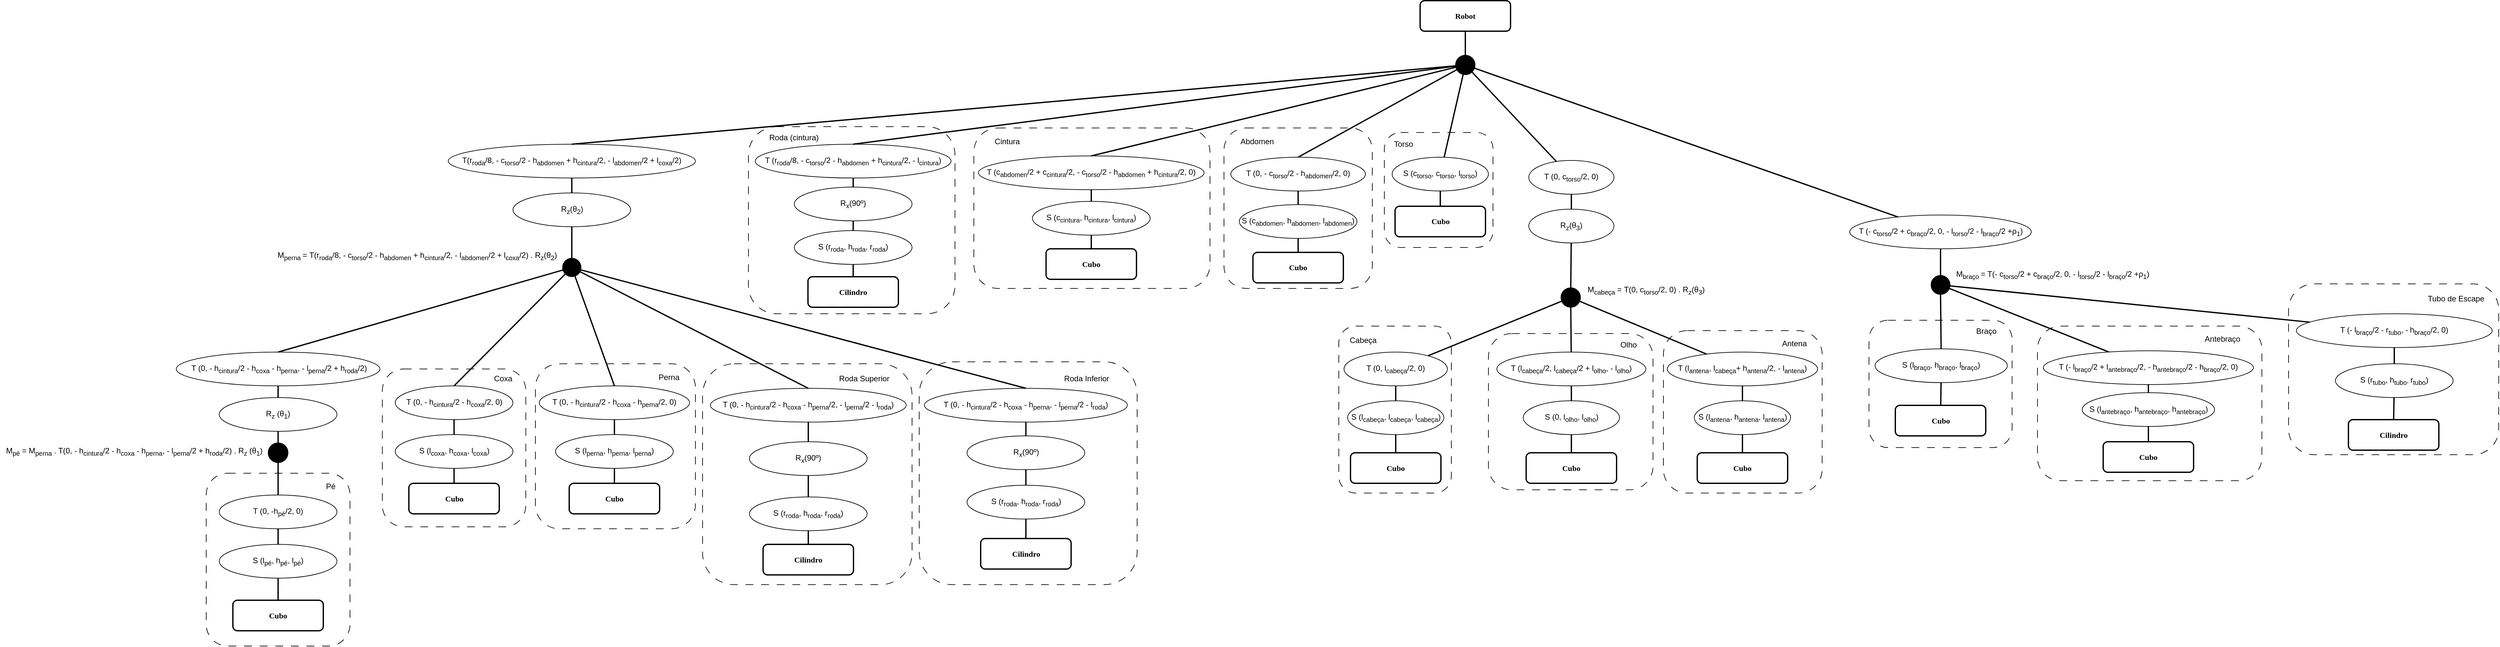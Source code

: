 <mxfile version="21.2.9" type="device">
  <diagram name="Page-1" id="19d8dcba-68ad-dc05-1034-9cf7b2a963f6">
    <mxGraphModel dx="3371" dy="1380" grid="1" gridSize="10" guides="1" tooltips="1" connect="1" arrows="1" fold="1" page="1" pageScale="1" pageWidth="1100" pageHeight="850" background="none" math="0" shadow="0">
      <root>
        <mxCell id="0" />
        <mxCell id="1" parent="0" />
        <mxCell id="Gb6LevgNshtwQaWvTbLj-17" value="" style="rounded=1;whiteSpace=wrap;html=1;dashed=1;dashPattern=12 12;fillColor=none;" parent="1" vertex="1">
          <mxGeometry x="430" y="642" width="335" height="343" as="geometry" />
        </mxCell>
        <mxCell id="Gb6LevgNshtwQaWvTbLj-15" value="" style="rounded=1;whiteSpace=wrap;html=1;dashed=1;dashPattern=12 12;fillColor=none;" parent="1" vertex="1">
          <mxGeometry x="97" y="645" width="322" height="340" as="geometry" />
        </mxCell>
        <mxCell id="Gb6LevgNshtwQaWvTbLj-19" value="" style="rounded=1;whiteSpace=wrap;html=1;dashed=1;dashPattern=12 12;fillColor=none;" parent="1" vertex="1">
          <mxGeometry x="167.5" y="280" width="317.5" height="288" as="geometry" />
        </mxCell>
        <mxCell id="Gb6LevgNshtwQaWvTbLj-21" value="" style="rounded=1;whiteSpace=wrap;html=1;dashed=1;dashPattern=12 12;fillColor=none;" parent="1" vertex="1">
          <mxGeometry x="514" y="282" width="363" height="247" as="geometry" />
        </mxCell>
        <mxCell id="Gb6LevgNshtwQaWvTbLj-23" value="" style="rounded=1;whiteSpace=wrap;html=1;dashed=1;dashPattern=12 12;fillColor=none;" parent="1" vertex="1">
          <mxGeometry x="898.5" y="282" width="228" height="247" as="geometry" />
        </mxCell>
        <mxCell id="Gb6LevgNshtwQaWvTbLj-24" value="Abdomen" style="text;html=1;align=center;verticalAlign=middle;resizable=0;points=[];autosize=1;strokeColor=none;fillColor=none;" parent="1" vertex="1">
          <mxGeometry x="914" y="290" width="69" height="26" as="geometry" />
        </mxCell>
        <mxCell id="Gb6LevgNshtwQaWvTbLj-25" value="" style="rounded=1;whiteSpace=wrap;html=1;dashed=1;dashPattern=12 12;fillColor=none;" parent="1" vertex="1">
          <mxGeometry x="1145" y="289" width="167" height="177" as="geometry" />
        </mxCell>
        <mxCell id="Gb6LevgNshtwQaWvTbLj-27" value="" style="rounded=1;whiteSpace=wrap;html=1;dashed=1;dashPattern=12 12;fillColor=none;" parent="1" vertex="1">
          <mxGeometry x="1075" y="587" width="173" height="257" as="geometry" />
        </mxCell>
        <mxCell id="Gb6LevgNshtwQaWvTbLj-29" value="" style="rounded=1;whiteSpace=wrap;html=1;dashed=1;dashPattern=12 12;fillColor=none;" parent="1" vertex="1">
          <mxGeometry x="1305" y="598.5" width="253" height="240.5" as="geometry" />
        </mxCell>
        <mxCell id="Gb6LevgNshtwQaWvTbLj-31" value="" style="rounded=1;whiteSpace=wrap;html=1;dashed=1;dashPattern=12 12;fillColor=none;" parent="1" vertex="1">
          <mxGeometry x="1574" y="594" width="244" height="250" as="geometry" />
        </mxCell>
        <mxCell id="Gb6LevgNshtwQaWvTbLj-34" value="" style="rounded=1;whiteSpace=wrap;html=1;dashed=1;dashPattern=12 12;fillColor=none;" parent="1" vertex="1">
          <mxGeometry x="1890" y="578" width="220" height="196" as="geometry" />
        </mxCell>
        <mxCell id="Gb6LevgNshtwQaWvTbLj-38" value="" style="rounded=1;whiteSpace=wrap;html=1;dashed=1;dashPattern=12 12;fillColor=none;" parent="1" vertex="1">
          <mxGeometry x="2535" y="522" width="323" height="263" as="geometry" />
        </mxCell>
        <mxCell id="Gb6LevgNshtwQaWvTbLj-36" value="" style="rounded=1;whiteSpace=wrap;html=1;dashed=1;dashPattern=12 12;fillColor=none;" parent="1" vertex="1">
          <mxGeometry x="2149" y="587" width="345" height="238" as="geometry" />
        </mxCell>
        <mxCell id="Gb6LevgNshtwQaWvTbLj-9" value="" style="rounded=1;whiteSpace=wrap;html=1;dashed=1;dashPattern=12 12;fillColor=none;" parent="1" vertex="1">
          <mxGeometry x="-666" y="813.5" width="221" height="266" as="geometry" />
        </mxCell>
        <mxCell id="Gb6LevgNshtwQaWvTbLj-13" value="" style="rounded=1;whiteSpace=wrap;html=1;dashed=1;dashPattern=12 12;fillColor=none;" parent="1" vertex="1">
          <mxGeometry x="-160" y="645" width="246" height="254" as="geometry" />
        </mxCell>
        <mxCell id="Gb6LevgNshtwQaWvTbLj-11" value="" style="rounded=1;whiteSpace=wrap;html=1;dashed=1;dashPattern=12 12;fillColor=none;" parent="1" vertex="1">
          <mxGeometry x="-395.25" y="653" width="220.5" height="243" as="geometry" />
        </mxCell>
        <mxCell id="6257edae8c83ed4a-1" value="Robot" style="whiteSpace=wrap;html=1;rounded=1;shadow=0;comic=0;strokeWidth=2;fontFamily=Verdana;align=center;fontSize=12;fontStyle=1;fillColor=none;" parent="1" vertex="1">
          <mxGeometry x="1200" y="86" width="139" height="47" as="geometry" />
        </mxCell>
        <mxCell id="RN-i4offdI5VvVCZViMp-4" value="" style="ellipse;whiteSpace=wrap;html=1;aspect=fixed;fillColor=#000000;" parent="1" vertex="1">
          <mxGeometry x="1254.5" y="170" width="30" height="30" as="geometry" />
        </mxCell>
        <mxCell id="RN-i4offdI5VvVCZViMp-5" value="" style="endArrow=none;html=1;rounded=0;strokeWidth=2;" parent="1" source="RN-i4offdI5VvVCZViMp-4" target="6257edae8c83ed4a-1" edge="1">
          <mxGeometry width="50" height="50" relative="1" as="geometry">
            <mxPoint x="1148" y="434" as="sourcePoint" />
            <mxPoint x="1269.5" y="223.0" as="targetPoint" />
          </mxGeometry>
        </mxCell>
        <mxCell id="RN-i4offdI5VvVCZViMp-8" value="S (c&lt;sub&gt;torso&lt;/sub&gt;, c&lt;sub&gt;torso&lt;/sub&gt;, l&lt;sub&gt;torso&lt;/sub&gt;)" style="ellipse;whiteSpace=wrap;html=1;fillColor=none;align=center;" parent="1" vertex="1">
          <mxGeometry x="1157" y="327" width="148" height="52" as="geometry" />
        </mxCell>
        <mxCell id="RN-i4offdI5VvVCZViMp-10" value="Cubo" style="whiteSpace=wrap;html=1;rounded=1;shadow=0;comic=0;strokeWidth=2;fontFamily=Verdana;align=center;fontSize=12;fontStyle=1;fillColor=none;" parent="1" vertex="1">
          <mxGeometry x="1161.5" y="402.5" width="139" height="47" as="geometry" />
        </mxCell>
        <mxCell id="RN-i4offdI5VvVCZViMp-11" value="" style="endArrow=none;html=1;rounded=0;strokeWidth=2;" parent="1" source="RN-i4offdI5VvVCZViMp-8" target="RN-i4offdI5VvVCZViMp-4" edge="1">
          <mxGeometry width="50" height="50" relative="1" as="geometry">
            <mxPoint x="1188" y="426" as="sourcePoint" />
            <mxPoint x="1238" y="376" as="targetPoint" />
          </mxGeometry>
        </mxCell>
        <mxCell id="RN-i4offdI5VvVCZViMp-13" value="" style="endArrow=none;html=1;rounded=0;strokeWidth=2;" parent="1" source="RN-i4offdI5VvVCZViMp-10" target="RN-i4offdI5VvVCZViMp-8" edge="1">
          <mxGeometry width="50" height="50" relative="1" as="geometry">
            <mxPoint x="1265.5" y="439" as="sourcePoint" />
            <mxPoint x="1315.5" y="389" as="targetPoint" />
          </mxGeometry>
        </mxCell>
        <mxCell id="RN-i4offdI5VvVCZViMp-14" value="&lt;font style=&quot;&quot;&gt;T (0, l&lt;sub style=&quot;&quot;&gt;&lt;font style=&quot;font-size: 10px;&quot;&gt;cabeça&lt;/font&gt;&lt;/sub&gt;/2, 0)&lt;/font&gt;" style="ellipse;whiteSpace=wrap;html=1;fillColor=none;align=center;" parent="1" vertex="1">
          <mxGeometry x="1083" y="627" width="159" height="52" as="geometry" />
        </mxCell>
        <mxCell id="RN-i4offdI5VvVCZViMp-15" value="Cubo" style="whiteSpace=wrap;html=1;rounded=1;shadow=0;comic=0;strokeWidth=2;fontFamily=Verdana;align=center;fontSize=12;fontStyle=1;fillColor=none;" parent="1" vertex="1">
          <mxGeometry x="1093" y="782" width="139" height="47" as="geometry" />
        </mxCell>
        <mxCell id="RN-i4offdI5VvVCZViMp-16" value="S (l&lt;sub style=&quot;&quot;&gt;&lt;font style=&quot;font-size: 10px;&quot;&gt;cabeça&lt;/font&gt;&lt;/sub&gt;, l&lt;sub&gt;cabeça&lt;/sub&gt;, l&lt;sub&gt;cabeça&lt;/sub&gt;)" style="ellipse;whiteSpace=wrap;html=1;fillColor=none;align=center;" parent="1" vertex="1">
          <mxGeometry x="1088.5" y="702" width="148" height="52" as="geometry" />
        </mxCell>
        <mxCell id="RN-i4offdI5VvVCZViMp-17" value="" style="endArrow=none;html=1;rounded=0;strokeWidth=2;" parent="1" source="RN-i4offdI5VvVCZViMp-15" target="RN-i4offdI5VvVCZViMp-16" edge="1">
          <mxGeometry width="50" height="50" relative="1" as="geometry">
            <mxPoint x="996" y="695.75" as="sourcePoint" />
            <mxPoint x="1046" y="645.75" as="targetPoint" />
          </mxGeometry>
        </mxCell>
        <mxCell id="RN-i4offdI5VvVCZViMp-18" value="" style="endArrow=none;html=1;rounded=0;strokeWidth=2;" parent="1" source="RN-i4offdI5VvVCZViMp-16" target="RN-i4offdI5VvVCZViMp-14" edge="1">
          <mxGeometry width="50" height="50" relative="1" as="geometry">
            <mxPoint x="946.5" y="744.75" as="sourcePoint" />
            <mxPoint x="996.5" y="694.75" as="targetPoint" />
          </mxGeometry>
        </mxCell>
        <mxCell id="qlOuwwVBCWCUI03agFLa-2" value="S (0, l&lt;sub style=&quot;border-color: var(--border-color);&quot;&gt;olho&lt;/sub&gt;, l&lt;sub&gt;olho&lt;/sub&gt;)" style="ellipse;whiteSpace=wrap;html=1;fillColor=none;align=center;" parent="1" vertex="1">
          <mxGeometry x="1358.5" y="702" width="148" height="52" as="geometry" />
        </mxCell>
        <mxCell id="qlOuwwVBCWCUI03agFLa-3" value="&lt;font style=&quot;font-size: 12px;&quot;&gt;S (l&lt;sub&gt;antena&lt;/sub&gt;, h&lt;sub&gt;antena&lt;/sub&gt;, l&lt;sub&gt;antena&lt;/sub&gt;)&lt;/font&gt;" style="ellipse;whiteSpace=wrap;html=1;fillColor=none;align=center;" parent="1" vertex="1">
          <mxGeometry x="1621.5" y="702" width="148" height="52" as="geometry" />
        </mxCell>
        <mxCell id="qlOuwwVBCWCUI03agFLa-4" value="&lt;font style=&quot;&quot;&gt;T (l&lt;sub style=&quot;border-color: var(--border-color);&quot;&gt;&lt;font style=&quot;font-size: 10px;&quot;&gt;cabeça&lt;/font&gt;&lt;/sub&gt;&lt;span style=&quot;font-size: 12px; border-color: var(--border-color);&quot;&gt;/2&lt;/span&gt;, l&lt;sub style=&quot;&quot;&gt;&lt;font style=&quot;font-size: 10px;&quot;&gt;cabeça&lt;/font&gt;&lt;/sub&gt;/2 + l&lt;sub style=&quot;border-color: var(--border-color);&quot;&gt;&lt;font style=&quot;font-size: 10px;&quot;&gt;olho&lt;/font&gt;&lt;/sub&gt;, - l&lt;font style=&quot;font-size: 12px;&quot;&gt;&lt;sub style=&quot;&quot;&gt;olho&lt;/sub&gt;&lt;/font&gt;&lt;/font&gt;)" style="ellipse;whiteSpace=wrap;html=1;fillColor=none;align=center;" parent="1" vertex="1">
          <mxGeometry x="1318" y="627" width="229" height="52" as="geometry" />
        </mxCell>
        <mxCell id="qlOuwwVBCWCUI03agFLa-5" value="&lt;font style=&quot;&quot;&gt;T (l&lt;sub style=&quot;&quot;&gt;&lt;font style=&quot;font-size: 10px;&quot;&gt;antena&lt;/font&gt;&lt;/sub&gt;, l&lt;sub style=&quot;&quot;&gt;&lt;font style=&quot;font-size: 10px;&quot;&gt;cabeça&lt;/font&gt;&lt;/sub&gt;+ h&lt;sub style=&quot;&quot;&gt;&lt;font style=&quot;font-size: 10px;&quot;&gt;antena&lt;/font&gt;&lt;/sub&gt;/2, - l&lt;font style=&quot;font-size: 12px;&quot;&gt;&lt;sub style=&quot;&quot;&gt;antena&lt;/sub&gt;&lt;/font&gt;&lt;/font&gt;)" style="ellipse;whiteSpace=wrap;html=1;fillColor=none;align=center;" parent="1" vertex="1">
          <mxGeometry x="1580" y="627" width="231" height="52" as="geometry" />
        </mxCell>
        <mxCell id="qlOuwwVBCWCUI03agFLa-7" value="Cubo" style="whiteSpace=wrap;html=1;rounded=1;shadow=0;comic=0;strokeWidth=2;fontFamily=Verdana;align=center;fontSize=12;fontStyle=1;fillColor=none;" parent="1" vertex="1">
          <mxGeometry x="1626" y="782" width="139" height="47" as="geometry" />
        </mxCell>
        <mxCell id="qlOuwwVBCWCUI03agFLa-8" value="Cubo" style="whiteSpace=wrap;html=1;rounded=1;shadow=0;comic=0;strokeWidth=2;fontFamily=Verdana;align=center;fontSize=12;fontStyle=1;fillColor=none;" parent="1" vertex="1">
          <mxGeometry x="1363" y="782" width="139" height="47" as="geometry" />
        </mxCell>
        <mxCell id="qlOuwwVBCWCUI03agFLa-10" value="" style="endArrow=none;html=1;rounded=0;strokeWidth=2;" parent="1" source="qlOuwwVBCWCUI03agFLa-7" target="qlOuwwVBCWCUI03agFLa-3" edge="1">
          <mxGeometry width="50" height="50" relative="1" as="geometry">
            <mxPoint x="1779" y="648.5" as="sourcePoint" />
            <mxPoint x="1829" y="598.5" as="targetPoint" />
          </mxGeometry>
        </mxCell>
        <mxCell id="qlOuwwVBCWCUI03agFLa-11" value="" style="endArrow=none;html=1;rounded=0;strokeWidth=2;" parent="1" source="qlOuwwVBCWCUI03agFLa-3" target="qlOuwwVBCWCUI03agFLa-5" edge="1">
          <mxGeometry width="50" height="50" relative="1" as="geometry">
            <mxPoint x="1779" y="648.5" as="sourcePoint" />
            <mxPoint x="1829" y="598.5" as="targetPoint" />
          </mxGeometry>
        </mxCell>
        <mxCell id="qlOuwwVBCWCUI03agFLa-12" value="" style="endArrow=none;html=1;rounded=0;strokeWidth=2;" parent="1" source="qlOuwwVBCWCUI03agFLa-2" target="qlOuwwVBCWCUI03agFLa-8" edge="1">
          <mxGeometry width="50" height="50" relative="1" as="geometry">
            <mxPoint x="1629" y="648.5" as="sourcePoint" />
            <mxPoint x="1679" y="598.5" as="targetPoint" />
          </mxGeometry>
        </mxCell>
        <mxCell id="qlOuwwVBCWCUI03agFLa-13" value="" style="endArrow=none;html=1;rounded=0;strokeWidth=2;" parent="1" source="qlOuwwVBCWCUI03agFLa-4" target="qlOuwwVBCWCUI03agFLa-2" edge="1">
          <mxGeometry width="50" height="50" relative="1" as="geometry">
            <mxPoint x="1629" y="648.5" as="sourcePoint" />
            <mxPoint x="1679" y="598.5" as="targetPoint" />
          </mxGeometry>
        </mxCell>
        <mxCell id="qlOuwwVBCWCUI03agFLa-23" value="" style="ellipse;whiteSpace=wrap;html=1;aspect=fixed;fillColor=#000000;" parent="1" vertex="1">
          <mxGeometry x="1416.5" y="528" width="30" height="30" as="geometry" />
        </mxCell>
        <mxCell id="qlOuwwVBCWCUI03agFLa-25" value="&lt;font style=&quot;&quot;&gt;T (0, c&lt;sub style=&quot;&quot;&gt;&lt;font style=&quot;font-size: 10px;&quot;&gt;torso&lt;/font&gt;&lt;/sub&gt;/2, 0)&lt;/font&gt;" style="ellipse;whiteSpace=wrap;html=1;fillColor=none;align=center;" parent="1" vertex="1">
          <mxGeometry x="1367" y="332" width="131" height="52" as="geometry" />
        </mxCell>
        <mxCell id="qlOuwwVBCWCUI03agFLa-26" value="R&lt;sub&gt;z&lt;/sub&gt;(θ&lt;sub&gt;3&lt;/sub&gt;)" style="ellipse;whiteSpace=wrap;html=1;fillColor=none;align=center;" parent="1" vertex="1">
          <mxGeometry x="1367" y="407" width="131" height="52" as="geometry" />
        </mxCell>
        <mxCell id="qlOuwwVBCWCUI03agFLa-27" value="" style="endArrow=none;html=1;rounded=0;strokeWidth=2;" parent="1" source="qlOuwwVBCWCUI03agFLa-23" target="qlOuwwVBCWCUI03agFLa-26" edge="1">
          <mxGeometry width="50" height="50" relative="1" as="geometry">
            <mxPoint x="1398" y="474" as="sourcePoint" />
            <mxPoint x="1448" y="424" as="targetPoint" />
          </mxGeometry>
        </mxCell>
        <mxCell id="qlOuwwVBCWCUI03agFLa-28" value="" style="endArrow=none;html=1;rounded=0;strokeWidth=2;" parent="1" source="RN-i4offdI5VvVCZViMp-4" target="qlOuwwVBCWCUI03agFLa-25" edge="1">
          <mxGeometry width="50" height="50" relative="1" as="geometry">
            <mxPoint x="1398" y="474" as="sourcePoint" />
            <mxPoint x="1448" y="424" as="targetPoint" />
          </mxGeometry>
        </mxCell>
        <mxCell id="qlOuwwVBCWCUI03agFLa-29" value="" style="endArrow=none;html=1;rounded=0;strokeWidth=2;" parent="1" source="qlOuwwVBCWCUI03agFLa-26" target="qlOuwwVBCWCUI03agFLa-25" edge="1">
          <mxGeometry width="50" height="50" relative="1" as="geometry">
            <mxPoint x="1483.5" y="481" as="sourcePoint" />
            <mxPoint x="1533.5" y="431" as="targetPoint" />
          </mxGeometry>
        </mxCell>
        <mxCell id="qlOuwwVBCWCUI03agFLa-30" value="" style="endArrow=none;html=1;rounded=0;strokeWidth=2;" parent="1" source="RN-i4offdI5VvVCZViMp-14" target="qlOuwwVBCWCUI03agFLa-23" edge="1">
          <mxGeometry width="50" height="50" relative="1" as="geometry">
            <mxPoint x="1424" y="565.75" as="sourcePoint" />
            <mxPoint x="1474" y="515.75" as="targetPoint" />
          </mxGeometry>
        </mxCell>
        <mxCell id="qlOuwwVBCWCUI03agFLa-31" value="" style="endArrow=none;html=1;rounded=0;strokeWidth=2;" parent="1" source="qlOuwwVBCWCUI03agFLa-23" target="qlOuwwVBCWCUI03agFLa-4" edge="1">
          <mxGeometry width="50" height="50" relative="1" as="geometry">
            <mxPoint x="1587" y="488.75" as="sourcePoint" />
            <mxPoint x="1637" y="438.75" as="targetPoint" />
          </mxGeometry>
        </mxCell>
        <mxCell id="qlOuwwVBCWCUI03agFLa-32" value="" style="endArrow=none;html=1;rounded=0;strokeWidth=2;" parent="1" source="qlOuwwVBCWCUI03agFLa-5" target="qlOuwwVBCWCUI03agFLa-23" edge="1">
          <mxGeometry width="50" height="50" relative="1" as="geometry">
            <mxPoint x="1701" y="505.75" as="sourcePoint" />
            <mxPoint x="1751" y="455.75" as="targetPoint" />
          </mxGeometry>
        </mxCell>
        <mxCell id="qlOuwwVBCWCUI03agFLa-34" value="Cubo" style="whiteSpace=wrap;html=1;rounded=1;shadow=0;comic=0;strokeWidth=2;fontFamily=Verdana;align=center;fontSize=12;fontStyle=1;fillColor=none;" parent="1" vertex="1">
          <mxGeometry x="943" y="473.5" width="139" height="47" as="geometry" />
        </mxCell>
        <mxCell id="qlOuwwVBCWCUI03agFLa-35" value="S (c&lt;sub&gt;abdomen&lt;/sub&gt;, h&lt;sub&gt;abdomen&lt;/sub&gt;, l&lt;sub&gt;abdomen&lt;/sub&gt;)" style="ellipse;whiteSpace=wrap;html=1;fillColor=none;align=center;" parent="1" vertex="1">
          <mxGeometry x="922" y="400" width="181" height="52" as="geometry" />
        </mxCell>
        <mxCell id="qlOuwwVBCWCUI03agFLa-36" value="&lt;font style=&quot;&quot;&gt;T (0, - c&lt;sub style=&quot;&quot;&gt;&lt;font style=&quot;font-size: 10px;&quot;&gt;torso&lt;/font&gt;&lt;/sub&gt;/2 - h&lt;sub&gt;abdomen&lt;/sub&gt;/2, 0)&lt;/font&gt;" style="ellipse;whiteSpace=wrap;html=1;fillColor=none;align=center;" parent="1" vertex="1">
          <mxGeometry x="909" y="327" width="207" height="52" as="geometry" />
        </mxCell>
        <mxCell id="qlOuwwVBCWCUI03agFLa-37" value="S (c&lt;sub&gt;cintura&lt;/sub&gt;, h&lt;sub&gt;cintura&lt;/sub&gt;, l&lt;sub&gt;cintura&lt;/sub&gt;)" style="ellipse;whiteSpace=wrap;html=1;fillColor=none;align=center;" parent="1" vertex="1">
          <mxGeometry x="604" y="395" width="181" height="52" as="geometry" />
        </mxCell>
        <mxCell id="qlOuwwVBCWCUI03agFLa-38" value="&lt;font style=&quot;&quot;&gt;T (c&lt;sub&gt;abdomen&lt;/sub&gt;/2&amp;nbsp;+ c&lt;sub&gt;cintura&lt;/sub&gt;/2, - c&lt;sub style=&quot;&quot;&gt;&lt;font style=&quot;font-size: 10px;&quot;&gt;torso&lt;/font&gt;&lt;/sub&gt;/2 - h&lt;sub&gt;abdomen&lt;/sub&gt;&amp;nbsp;+ h&lt;sub&gt;cintura&lt;/sub&gt;/2, 0)&lt;/font&gt;" style="ellipse;whiteSpace=wrap;html=1;fillColor=none;align=center;" parent="1" vertex="1">
          <mxGeometry x="521" y="325" width="347" height="52" as="geometry" />
        </mxCell>
        <mxCell id="qlOuwwVBCWCUI03agFLa-39" value="Cubo" style="whiteSpace=wrap;html=1;rounded=1;shadow=0;comic=0;strokeWidth=2;fontFamily=Verdana;align=center;fontSize=12;fontStyle=1;fillColor=none;" parent="1" vertex="1">
          <mxGeometry x="625" y="468" width="139" height="47" as="geometry" />
        </mxCell>
        <mxCell id="qlOuwwVBCWCUI03agFLa-41" value="Cilindro" style="whiteSpace=wrap;html=1;rounded=1;shadow=0;comic=0;strokeWidth=2;fontFamily=Verdana;align=center;fontSize=12;fontStyle=1;fillColor=none;" parent="1" vertex="1">
          <mxGeometry x="259" y="511" width="139" height="47" as="geometry" />
        </mxCell>
        <mxCell id="qlOuwwVBCWCUI03agFLa-42" value="S (r&lt;sub&gt;roda&lt;/sub&gt;, h&lt;sub&gt;roda&lt;/sub&gt;, r&lt;sub&gt;roda&lt;/sub&gt;)" style="ellipse;whiteSpace=wrap;html=1;fillColor=none;align=center;" parent="1" vertex="1">
          <mxGeometry x="238" y="440" width="181" height="52" as="geometry" />
        </mxCell>
        <mxCell id="qlOuwwVBCWCUI03agFLa-43" value="&lt;font style=&quot;&quot;&gt;T (r&lt;sub&gt;roda&lt;/sub&gt;/8, - c&lt;sub style=&quot;&quot;&gt;&lt;font style=&quot;font-size: 10px;&quot;&gt;torso&lt;/font&gt;&lt;/sub&gt;/2 - h&lt;sub&gt;abdomen&lt;/sub&gt;&amp;nbsp;+ h&lt;sub&gt;cintura&lt;/sub&gt;/2, - l&lt;sub&gt;cintura&lt;/sub&gt;)&lt;/font&gt;" style="ellipse;whiteSpace=wrap;html=1;fillColor=none;align=center;" parent="1" vertex="1">
          <mxGeometry x="178" y="307" width="301" height="52" as="geometry" />
        </mxCell>
        <mxCell id="qlOuwwVBCWCUI03agFLa-46" value="&lt;font style=&quot;&quot;&gt;T (- c&lt;sub&gt;torso&lt;/sub&gt;/2 + c&lt;sub&gt;braço&lt;/sub&gt;/2, 0, - l&lt;sub&gt;torso&lt;/sub&gt;/2&amp;nbsp;- l&lt;sub&gt;braço&lt;/sub&gt;/2 +ρ&lt;sub style=&quot;border-color: var(--border-color);&quot;&gt;1&lt;/sub&gt;)&lt;/font&gt;" style="ellipse;whiteSpace=wrap;html=1;fillColor=none;align=center;" parent="1" vertex="1">
          <mxGeometry x="1860.5" y="416" width="279" height="52" as="geometry" />
        </mxCell>
        <mxCell id="qlOuwwVBCWCUI03agFLa-48" value="" style="ellipse;whiteSpace=wrap;html=1;aspect=fixed;fillColor=#000000;strokeWidth=1;" parent="1" vertex="1">
          <mxGeometry x="1985.38" y="509" width="29.25" height="29.25" as="geometry" />
        </mxCell>
        <mxCell id="qlOuwwVBCWCUI03agFLa-49" value="Cubo" style="whiteSpace=wrap;html=1;rounded=1;shadow=0;comic=0;strokeWidth=2;fontFamily=Verdana;align=center;fontSize=12;fontStyle=1;fillColor=none;" parent="1" vertex="1">
          <mxGeometry x="1930.5" y="709" width="139" height="47" as="geometry" />
        </mxCell>
        <mxCell id="qlOuwwVBCWCUI03agFLa-51" value="Cubo" style="whiteSpace=wrap;html=1;rounded=1;shadow=0;comic=0;strokeWidth=2;fontFamily=Verdana;align=center;fontSize=12;fontStyle=1;fillColor=none;" parent="1" vertex="1">
          <mxGeometry x="2250" y="765" width="139" height="47" as="geometry" />
        </mxCell>
        <mxCell id="qlOuwwVBCWCUI03agFLa-52" value="&lt;font style=&quot;&quot;&gt;T (- l&lt;sub&gt;braço&lt;/sub&gt;/2 + l&lt;sub&gt;antebraço&lt;/sub&gt;/2, - h&lt;sub&gt;antebraço&lt;/sub&gt;/2 - h&lt;sub&gt;braço&lt;/sub&gt;/2, 0)&lt;/font&gt;" style="ellipse;whiteSpace=wrap;html=1;fillColor=none;align=center;" parent="1" vertex="1">
          <mxGeometry x="2158" y="625" width="323" height="52" as="geometry" />
        </mxCell>
        <mxCell id="qlOuwwVBCWCUI03agFLa-53" value="S (l&lt;sub&gt;antebraço&lt;/sub&gt;, h&lt;sub&gt;antebraço&lt;/sub&gt;, h&lt;sub&gt;antebraço&lt;/sub&gt;)" style="ellipse;whiteSpace=wrap;html=1;fillColor=none;align=center;" parent="1" vertex="1">
          <mxGeometry x="2217.75" y="689.5" width="203.5" height="52" as="geometry" />
        </mxCell>
        <mxCell id="DzXn7Jo2ncsvV8um2Ctm-30" value="" style="endArrow=none;html=1;rounded=0;strokeWidth=2;" parent="1" source="qlOuwwVBCWCUI03agFLa-48" target="qlOuwwVBCWCUI03agFLa-46" edge="1">
          <mxGeometry width="50" height="50" relative="1" as="geometry">
            <mxPoint x="1432" y="290" as="sourcePoint" />
            <mxPoint x="1482" y="240" as="targetPoint" />
          </mxGeometry>
        </mxCell>
        <mxCell id="DzXn7Jo2ncsvV8um2Ctm-32" value="" style="endArrow=none;html=1;rounded=0;strokeWidth=2;" parent="1" source="qlOuwwVBCWCUI03agFLa-46" target="RN-i4offdI5VvVCZViMp-4" edge="1">
          <mxGeometry width="50" height="50" relative="1" as="geometry">
            <mxPoint x="1938.043" y="337.942" as="sourcePoint" />
            <mxPoint x="1877.5" y="333" as="targetPoint" />
          </mxGeometry>
        </mxCell>
        <mxCell id="DzXn7Jo2ncsvV8um2Ctm-35" value="" style="endArrow=none;html=1;rounded=0;entryX=0.5;entryY=1;entryDx=0;entryDy=0;strokeWidth=2;" parent="1" source="qlOuwwVBCWCUI03agFLa-50" target="qlOuwwVBCWCUI03agFLa-48" edge="1">
          <mxGeometry width="50" height="50" relative="1" as="geometry">
            <mxPoint x="2140.25" y="461.5" as="sourcePoint" />
            <mxPoint x="2190.25" y="411.5" as="targetPoint" />
          </mxGeometry>
        </mxCell>
        <mxCell id="DzXn7Jo2ncsvV8um2Ctm-36" value="" style="endArrow=none;html=1;rounded=0;strokeWidth=2;" parent="1" source="qlOuwwVBCWCUI03agFLa-50" target="qlOuwwVBCWCUI03agFLa-49" edge="1">
          <mxGeometry width="50" height="50" relative="1" as="geometry">
            <mxPoint x="2039.25" y="651.5" as="sourcePoint" />
            <mxPoint x="2110.25" y="553.5" as="targetPoint" />
          </mxGeometry>
        </mxCell>
        <mxCell id="DzXn7Jo2ncsvV8um2Ctm-37" value="" style="endArrow=none;html=1;rounded=0;strokeWidth=2;" parent="1" source="qlOuwwVBCWCUI03agFLa-52" target="qlOuwwVBCWCUI03agFLa-48" edge="1">
          <mxGeometry width="50" height="50" relative="1" as="geometry">
            <mxPoint x="2183.25" y="539.5" as="sourcePoint" />
            <mxPoint x="2233.25" y="489.5" as="targetPoint" />
          </mxGeometry>
        </mxCell>
        <mxCell id="DzXn7Jo2ncsvV8um2Ctm-38" value="" style="endArrow=none;html=1;rounded=0;entryX=0.5;entryY=1;entryDx=0;entryDy=0;strokeWidth=2;" parent="1" source="qlOuwwVBCWCUI03agFLa-53" target="qlOuwwVBCWCUI03agFLa-52" edge="1">
          <mxGeometry width="50" height="50" relative="1" as="geometry">
            <mxPoint x="2056" y="652" as="sourcePoint" />
            <mxPoint x="2106" y="602" as="targetPoint" />
          </mxGeometry>
        </mxCell>
        <mxCell id="DzXn7Jo2ncsvV8um2Ctm-39" value="" style="endArrow=none;html=1;rounded=0;entryX=0.5;entryY=1;entryDx=0;entryDy=0;strokeWidth=2;" parent="1" source="qlOuwwVBCWCUI03agFLa-51" target="qlOuwwVBCWCUI03agFLa-53" edge="1">
          <mxGeometry width="50" height="50" relative="1" as="geometry">
            <mxPoint x="2056" y="652" as="sourcePoint" />
            <mxPoint x="2106" y="602" as="targetPoint" />
          </mxGeometry>
        </mxCell>
        <mxCell id="DzXn7Jo2ncsvV8um2Ctm-40" value="" style="endArrow=none;html=1;rounded=0;exitX=0.5;exitY=0;exitDx=0;exitDy=0;strokeWidth=2;" parent="1" source="qlOuwwVBCWCUI03agFLa-36" target="RN-i4offdI5VvVCZViMp-4" edge="1">
          <mxGeometry width="50" height="50" relative="1" as="geometry">
            <mxPoint x="1263" y="398" as="sourcePoint" />
            <mxPoint x="1313" y="348" as="targetPoint" />
          </mxGeometry>
        </mxCell>
        <mxCell id="DzXn7Jo2ncsvV8um2Ctm-41" value="" style="endArrow=none;html=1;rounded=0;strokeWidth=2;" parent="1" source="qlOuwwVBCWCUI03agFLa-35" target="qlOuwwVBCWCUI03agFLa-36" edge="1">
          <mxGeometry width="50" height="50" relative="1" as="geometry">
            <mxPoint x="944" y="428.25" as="sourcePoint" />
            <mxPoint x="994" y="378.25" as="targetPoint" />
          </mxGeometry>
        </mxCell>
        <mxCell id="DzXn7Jo2ncsvV8um2Ctm-42" value="" style="endArrow=none;html=1;rounded=0;exitX=0.5;exitY=1;exitDx=0;exitDy=0;strokeWidth=2;" parent="1" source="qlOuwwVBCWCUI03agFLa-35" target="qlOuwwVBCWCUI03agFLa-34" edge="1">
          <mxGeometry width="50" height="50" relative="1" as="geometry">
            <mxPoint x="1030" y="428.25" as="sourcePoint" />
            <mxPoint x="1080" y="378.25" as="targetPoint" />
          </mxGeometry>
        </mxCell>
        <mxCell id="DzXn7Jo2ncsvV8um2Ctm-43" value="" style="endArrow=none;html=1;rounded=0;entryX=0.5;entryY=1;entryDx=0;entryDy=0;exitX=0.5;exitY=0;exitDx=0;exitDy=0;strokeWidth=2;" parent="1" source="qlOuwwVBCWCUI03agFLa-37" target="qlOuwwVBCWCUI03agFLa-38" edge="1">
          <mxGeometry width="50" height="50" relative="1" as="geometry">
            <mxPoint x="837" y="425" as="sourcePoint" />
            <mxPoint x="887" y="375" as="targetPoint" />
          </mxGeometry>
        </mxCell>
        <mxCell id="DzXn7Jo2ncsvV8um2Ctm-44" value="" style="endArrow=none;html=1;rounded=0;exitX=0.5;exitY=0;exitDx=0;exitDy=0;entryX=0.5;entryY=1;entryDx=0;entryDy=0;strokeWidth=2;" parent="1" source="qlOuwwVBCWCUI03agFLa-39" target="qlOuwwVBCWCUI03agFLa-37" edge="1">
          <mxGeometry width="50" height="50" relative="1" as="geometry">
            <mxPoint x="837" y="425" as="sourcePoint" />
            <mxPoint x="887" y="375" as="targetPoint" />
          </mxGeometry>
        </mxCell>
        <mxCell id="DzXn7Jo2ncsvV8um2Ctm-45" value="" style="endArrow=none;html=1;rounded=0;exitX=0.5;exitY=0;exitDx=0;exitDy=0;strokeWidth=2;" parent="1" source="DzXn7Jo2ncsvV8um2Ctm-51" target="RN-i4offdI5VvVCZViMp-4" edge="1">
          <mxGeometry width="50" height="50" relative="1" as="geometry">
            <mxPoint x="889.738" y="186.53" as="sourcePoint" />
            <mxPoint x="762" y="352" as="targetPoint" />
          </mxGeometry>
        </mxCell>
        <mxCell id="DzXn7Jo2ncsvV8um2Ctm-46" value="" style="endArrow=none;html=1;rounded=0;exitX=0.5;exitY=0;exitDx=0;exitDy=0;strokeWidth=2;" parent="1" source="qlOuwwVBCWCUI03agFLa-42" target="Gb6LevgNshtwQaWvTbLj-1" edge="1">
          <mxGeometry width="50" height="50" relative="1" as="geometry">
            <mxPoint x="411" y="405" as="sourcePoint" />
            <mxPoint x="461" y="355" as="targetPoint" />
          </mxGeometry>
        </mxCell>
        <mxCell id="DzXn7Jo2ncsvV8um2Ctm-47" value="" style="endArrow=none;html=1;rounded=0;entryX=0.5;entryY=1;entryDx=0;entryDy=0;exitX=0.5;exitY=0;exitDx=0;exitDy=0;strokeWidth=2;" parent="1" source="qlOuwwVBCWCUI03agFLa-41" target="qlOuwwVBCWCUI03agFLa-42" edge="1">
          <mxGeometry width="50" height="50" relative="1" as="geometry">
            <mxPoint x="411" y="405" as="sourcePoint" />
            <mxPoint x="461" y="355" as="targetPoint" />
          </mxGeometry>
        </mxCell>
        <mxCell id="DzXn7Jo2ncsvV8um2Ctm-50" value="R&lt;sub&gt;z&lt;/sub&gt;(θ&lt;sub&gt;2&lt;/sub&gt;)" style="ellipse;whiteSpace=wrap;html=1;fillColor=none;align=center;" parent="1" vertex="1">
          <mxGeometry x="-194.5" y="382" width="181" height="52" as="geometry" />
        </mxCell>
        <mxCell id="DzXn7Jo2ncsvV8um2Ctm-51" value="T(r&lt;sub style=&quot;border-color: var(--border-color);&quot;&gt;roda&lt;/sub&gt;/8, - c&lt;sub style=&quot;border-color: var(--border-color);&quot;&gt;&lt;font style=&quot;border-color: var(--border-color);&quot;&gt;torso&lt;/font&gt;&lt;/sub&gt;/2 - h&lt;sub style=&quot;border-color: var(--border-color);&quot;&gt;abdomen&lt;/sub&gt;&amp;nbsp;+ h&lt;sub style=&quot;border-color: var(--border-color);&quot;&gt;cintura&lt;/sub&gt;/2, - l&lt;sub&gt;abdomen&lt;/sub&gt;/2 + l&lt;sub&gt;coxa&lt;/sub&gt;/2)" style="ellipse;whiteSpace=wrap;html=1;fillColor=none;align=center;" parent="1" vertex="1">
          <mxGeometry x="-294" y="307" width="380" height="52" as="geometry" />
        </mxCell>
        <mxCell id="DzXn7Jo2ncsvV8um2Ctm-53" value="" style="endArrow=none;html=1;rounded=0;entryX=0.5;entryY=1;entryDx=0;entryDy=0;exitX=0.5;exitY=0;exitDx=0;exitDy=0;strokeWidth=2;" parent="1" source="DzXn7Jo2ncsvV8um2Ctm-50" target="DzXn7Jo2ncsvV8um2Ctm-51" edge="1">
          <mxGeometry width="50" height="50" relative="1" as="geometry">
            <mxPoint x="58" y="445" as="sourcePoint" />
            <mxPoint x="108" y="395" as="targetPoint" />
          </mxGeometry>
        </mxCell>
        <mxCell id="DzXn7Jo2ncsvV8um2Ctm-54" value="" style="endArrow=none;html=1;rounded=0;entryX=0.5;entryY=1;entryDx=0;entryDy=0;exitX=0.5;exitY=0;exitDx=0;exitDy=0;strokeWidth=2;" parent="1" source="Q5FcKZNCAvIhdIwWGUe6-6" target="DzXn7Jo2ncsvV8um2Ctm-50" edge="1">
          <mxGeometry width="50" height="50" relative="1" as="geometry">
            <mxPoint x="-84" y="528" as="sourcePoint" />
            <mxPoint x="108" y="395" as="targetPoint" />
          </mxGeometry>
        </mxCell>
        <mxCell id="DzXn7Jo2ncsvV8um2Ctm-56" value="S (l&lt;sub&gt;coxa&lt;/sub&gt;, h&lt;sub&gt;coxa&lt;/sub&gt;, l&lt;font style=&quot;font-size: 12px;&quot;&gt;&lt;sub&gt;coxa&lt;/sub&gt;&lt;/font&gt;)" style="ellipse;whiteSpace=wrap;html=1;fillColor=none;align=center;" parent="1" vertex="1">
          <mxGeometry x="-375.5" y="754" width="181" height="52" as="geometry" />
        </mxCell>
        <mxCell id="DzXn7Jo2ncsvV8um2Ctm-58" value="Cubo" style="whiteSpace=wrap;html=1;rounded=1;shadow=0;comic=0;strokeWidth=2;fontFamily=Verdana;align=center;fontSize=12;fontStyle=1;fillColor=none;" parent="1" vertex="1">
          <mxGeometry x="-354.5" y="829" width="139" height="47" as="geometry" />
        </mxCell>
        <mxCell id="DzXn7Jo2ncsvV8um2Ctm-59" value="" style="endArrow=none;html=1;rounded=0;exitX=0.5;exitY=0;exitDx=0;exitDy=0;strokeWidth=2;" parent="1" source="Q5FcKZNCAvIhdIwWGUe6-8" target="Q5FcKZNCAvIhdIwWGUe6-6" edge="1">
          <mxGeometry width="50" height="50" relative="1" as="geometry">
            <mxPoint x="58" y="696.75" as="sourcePoint" />
            <mxPoint x="-81.5" y="648.0" as="targetPoint" />
          </mxGeometry>
        </mxCell>
        <mxCell id="DzXn7Jo2ncsvV8um2Ctm-60" value="" style="endArrow=none;html=1;rounded=0;exitX=0.5;exitY=0;exitDx=0;exitDy=0;entryX=0.5;entryY=1;entryDx=0;entryDy=0;strokeWidth=2;" parent="1" source="DzXn7Jo2ncsvV8um2Ctm-58" target="DzXn7Jo2ncsvV8um2Ctm-56" edge="1">
          <mxGeometry width="50" height="50" relative="1" as="geometry">
            <mxPoint x="-140.5" y="806.25" as="sourcePoint" />
            <mxPoint x="-90.5" y="756.25" as="targetPoint" />
          </mxGeometry>
        </mxCell>
        <mxCell id="DzXn7Jo2ncsvV8um2Ctm-62" value="Cilindro" style="whiteSpace=wrap;html=1;rounded=1;shadow=0;comic=0;strokeWidth=2;fontFamily=Verdana;align=center;fontSize=12;fontStyle=1;fillColor=none;" parent="1" vertex="1">
          <mxGeometry x="2627" y="731" width="139" height="47" as="geometry" />
        </mxCell>
        <mxCell id="DzXn7Jo2ncsvV8um2Ctm-63" value="S (r&lt;font style=&quot;font-size: 12px;&quot;&gt;&lt;sub&gt;tubo&lt;/sub&gt;&lt;/font&gt;, h&lt;font style=&quot;font-size: 12px;&quot;&gt;&lt;sub&gt;tubo&lt;/sub&gt;&lt;/font&gt;&lt;span style=&quot;font-size: 10px;&quot;&gt;,&amp;nbsp;&lt;/span&gt;r&lt;sub style=&quot;border-color: var(--border-color);&quot;&gt;tubo&lt;/sub&gt;)" style="ellipse;whiteSpace=wrap;html=1;fillColor=none;align=center;" parent="1" vertex="1">
          <mxGeometry x="2607" y="645" width="181" height="52" as="geometry" />
        </mxCell>
        <mxCell id="DzXn7Jo2ncsvV8um2Ctm-64" value="&lt;font style=&quot;&quot;&gt;T (- l&lt;sub&gt;braço&lt;/sub&gt;/2 - r&lt;sub&gt;tubo&lt;/sub&gt;, -&lt;sub style=&quot;border-color: var(--border-color);&quot;&gt;&amp;nbsp;&lt;/sub&gt;&lt;span style=&quot;border-color: var(--border-color);&quot;&gt;h&lt;sub&gt;braço&lt;/sub&gt;/2&lt;/span&gt;, 0)&lt;/font&gt;" style="ellipse;whiteSpace=wrap;html=1;fillColor=none;align=center;" parent="1" vertex="1">
          <mxGeometry x="2547" y="568" width="301" height="52" as="geometry" />
        </mxCell>
        <mxCell id="DzXn7Jo2ncsvV8um2Ctm-65" value="" style="endArrow=none;html=1;rounded=0;entryX=0.5;entryY=1;entryDx=0;entryDy=0;exitX=0.5;exitY=0;exitDx=0;exitDy=0;strokeWidth=2;" parent="1" source="DzXn7Jo2ncsvV8um2Ctm-63" target="DzXn7Jo2ncsvV8um2Ctm-64" edge="1">
          <mxGeometry width="50" height="50" relative="1" as="geometry">
            <mxPoint x="2760" y="756" as="sourcePoint" />
            <mxPoint x="2810" y="706" as="targetPoint" />
          </mxGeometry>
        </mxCell>
        <mxCell id="DzXn7Jo2ncsvV8um2Ctm-68" value="" style="endArrow=none;html=1;rounded=0;exitX=0.5;exitY=0;exitDx=0;exitDy=0;strokeWidth=2;" parent="1" source="DzXn7Jo2ncsvV8um2Ctm-62" target="DzXn7Jo2ncsvV8um2Ctm-63" edge="1">
          <mxGeometry width="50" height="50" relative="1" as="geometry">
            <mxPoint x="2673" y="865" as="sourcePoint" />
            <mxPoint x="2672.5" y="848" as="targetPoint" />
          </mxGeometry>
        </mxCell>
        <mxCell id="Q5FcKZNCAvIhdIwWGUe6-5" style="edgeStyle=orthogonalEdgeStyle;rounded=0;orthogonalLoop=1;jettySize=auto;html=1;exitX=0.5;exitY=1;exitDx=0;exitDy=0;" parent="1" edge="1">
          <mxGeometry relative="1" as="geometry">
            <mxPoint x="-157.5" y="646.25" as="sourcePoint" />
            <mxPoint x="-157.5" y="646.25" as="targetPoint" />
          </mxGeometry>
        </mxCell>
        <mxCell id="Q5FcKZNCAvIhdIwWGUe6-6" value="" style="ellipse;whiteSpace=wrap;html=1;aspect=fixed;fillColor=#000000;" parent="1" vertex="1">
          <mxGeometry x="-118.25" y="482.5" width="28.5" height="28.5" as="geometry" />
        </mxCell>
        <mxCell id="Q5FcKZNCAvIhdIwWGUe6-9" value="" style="endArrow=none;html=1;rounded=0;entryX=0.5;entryY=1;entryDx=0;entryDy=0;exitX=0.5;exitY=0;exitDx=0;exitDy=0;strokeWidth=2;" parent="1" source="DzXn7Jo2ncsvV8um2Ctm-56" target="Q5FcKZNCAvIhdIwWGUe6-8" edge="1">
          <mxGeometry width="50" height="50" relative="1" as="geometry">
            <mxPoint x="-284.5" y="781.25" as="sourcePoint" />
            <mxPoint x="-160.5" y="644.25" as="targetPoint" />
          </mxGeometry>
        </mxCell>
        <mxCell id="Q5FcKZNCAvIhdIwWGUe6-8" value="T (0, - h&lt;sub&gt;cintura&lt;/sub&gt;/2 - h&lt;sub&gt;coxa&lt;/sub&gt;/2, 0)" style="ellipse;whiteSpace=wrap;html=1;fillColor=none;align=center;" parent="1" vertex="1">
          <mxGeometry x="-375.5" y="679" width="181" height="52" as="geometry" />
        </mxCell>
        <mxCell id="Q5FcKZNCAvIhdIwWGUe6-10" value="S (l&lt;sub&gt;perna&lt;/sub&gt;, h&lt;sub&gt;perna&lt;/sub&gt;, l&lt;sub&gt;perna&lt;/sub&gt;)" style="ellipse;whiteSpace=wrap;html=1;fillColor=none;align=center;" parent="1" vertex="1">
          <mxGeometry x="-129" y="754" width="181" height="52" as="geometry" />
        </mxCell>
        <mxCell id="Q5FcKZNCAvIhdIwWGUe6-11" value="Cubo" style="whiteSpace=wrap;html=1;rounded=1;shadow=0;comic=0;strokeWidth=2;fontFamily=Verdana;align=center;fontSize=12;fontStyle=1;fillColor=none;" parent="1" vertex="1">
          <mxGeometry x="-108" y="829" width="139" height="47" as="geometry" />
        </mxCell>
        <mxCell id="Q5FcKZNCAvIhdIwWGUe6-12" value="" style="endArrow=none;html=1;rounded=0;exitX=0.5;exitY=0;exitDx=0;exitDy=0;entryX=0.5;entryY=1;entryDx=0;entryDy=0;strokeWidth=2;" parent="1" source="Q5FcKZNCAvIhdIwWGUe6-11" target="Q5FcKZNCAvIhdIwWGUe6-10" edge="1">
          <mxGeometry width="50" height="50" relative="1" as="geometry">
            <mxPoint x="67" y="808.25" as="sourcePoint" />
            <mxPoint x="117" y="758.25" as="targetPoint" />
          </mxGeometry>
        </mxCell>
        <mxCell id="Q5FcKZNCAvIhdIwWGUe6-13" style="edgeStyle=orthogonalEdgeStyle;rounded=0;orthogonalLoop=1;jettySize=auto;html=1;exitX=0.5;exitY=1;exitDx=0;exitDy=0;" parent="1" edge="1">
          <mxGeometry relative="1" as="geometry">
            <mxPoint x="125.5" y="714.75" as="sourcePoint" />
            <mxPoint x="125.5" y="714.75" as="targetPoint" />
          </mxGeometry>
        </mxCell>
        <mxCell id="Q5FcKZNCAvIhdIwWGUe6-14" value="" style="endArrow=none;html=1;rounded=0;entryX=0.5;entryY=1;entryDx=0;entryDy=0;exitX=0.5;exitY=0;exitDx=0;exitDy=0;strokeWidth=2;" parent="1" source="Q5FcKZNCAvIhdIwWGUe6-10" target="Q5FcKZNCAvIhdIwWGUe6-15" edge="1">
          <mxGeometry width="50" height="50" relative="1" as="geometry">
            <mxPoint x="-77" y="783.25" as="sourcePoint" />
            <mxPoint x="47" y="646.25" as="targetPoint" />
          </mxGeometry>
        </mxCell>
        <mxCell id="Q5FcKZNCAvIhdIwWGUe6-15" value="T (0, - h&lt;sub&gt;cintura&lt;/sub&gt;/2 - h&lt;sub&gt;coxa&lt;/sub&gt; - h&lt;sub&gt;perna&lt;/sub&gt;/2, 0)" style="ellipse;whiteSpace=wrap;html=1;fillColor=none;align=center;" parent="1" vertex="1">
          <mxGeometry x="-154" y="679" width="231" height="52" as="geometry" />
        </mxCell>
        <mxCell id="Q5FcKZNCAvIhdIwWGUe6-16" value="" style="endArrow=none;html=1;rounded=0;exitX=0.5;exitY=0;exitDx=0;exitDy=0;strokeWidth=2;" parent="1" source="Q5FcKZNCAvIhdIwWGUe6-15" target="Q5FcKZNCAvIhdIwWGUe6-6" edge="1">
          <mxGeometry width="50" height="50" relative="1" as="geometry">
            <mxPoint x="-195" y="693" as="sourcePoint" />
            <mxPoint x="-78" y="564" as="targetPoint" />
          </mxGeometry>
        </mxCell>
        <mxCell id="Q5FcKZNCAvIhdIwWGUe6-17" value="Cilindro" style="whiteSpace=wrap;html=1;rounded=1;shadow=0;comic=0;strokeWidth=2;fontFamily=Verdana;align=center;fontSize=12;fontStyle=1;fillColor=none;" parent="1" vertex="1">
          <mxGeometry x="190" y="923" width="139" height="47" as="geometry" />
        </mxCell>
        <mxCell id="Q5FcKZNCAvIhdIwWGUe6-18" value="S (r&lt;sub&gt;roda&lt;/sub&gt;, h&lt;sub&gt;roda&lt;/sub&gt;, r&lt;sub&gt;roda&lt;/sub&gt;)" style="ellipse;whiteSpace=wrap;html=1;fillColor=none;align=center;" parent="1" vertex="1">
          <mxGeometry x="169" y="850" width="181" height="52" as="geometry" />
        </mxCell>
        <mxCell id="Q5FcKZNCAvIhdIwWGUe6-19" value="&lt;font style=&quot;&quot;&gt;T (0, - h&lt;sub style=&quot;border-color: var(--border-color);&quot;&gt;cintura&lt;/sub&gt;/2 - h&lt;sub style=&quot;border-color: var(--border-color);&quot;&gt;coxa&lt;/sub&gt;&amp;nbsp;- h&lt;sub style=&quot;border-color: var(--border-color);&quot;&gt;perna&lt;/sub&gt;/2, - l&lt;sub&gt;perna&lt;/sub&gt;/2 - l&lt;sub&gt;roda&lt;/sub&gt;)&lt;/font&gt;" style="ellipse;whiteSpace=wrap;html=1;fillColor=none;align=center;" parent="1" vertex="1">
          <mxGeometry x="109" y="682.75" width="301" height="52" as="geometry" />
        </mxCell>
        <mxCell id="Q5FcKZNCAvIhdIwWGUe6-20" value="" style="endArrow=none;html=1;rounded=0;entryX=0.5;entryY=1;entryDx=0;entryDy=0;strokeWidth=2;" parent="1" source="Gb6LevgNshtwQaWvTbLj-4" target="Q5FcKZNCAvIhdIwWGUe6-19" edge="1">
          <mxGeometry width="50" height="50" relative="1" as="geometry">
            <mxPoint x="342" y="780.75" as="sourcePoint" />
            <mxPoint x="392" y="730.75" as="targetPoint" />
          </mxGeometry>
        </mxCell>
        <mxCell id="Q5FcKZNCAvIhdIwWGUe6-21" value="" style="endArrow=none;html=1;rounded=0;entryX=0.5;entryY=1;entryDx=0;entryDy=0;exitX=0.5;exitY=0;exitDx=0;exitDy=0;strokeWidth=2;" parent="1" source="Q5FcKZNCAvIhdIwWGUe6-17" target="Q5FcKZNCAvIhdIwWGUe6-18" edge="1">
          <mxGeometry width="50" height="50" relative="1" as="geometry">
            <mxPoint x="348.5" y="878" as="sourcePoint" />
            <mxPoint x="398.5" y="828" as="targetPoint" />
          </mxGeometry>
        </mxCell>
        <mxCell id="Q5FcKZNCAvIhdIwWGUe6-22" style="edgeStyle=orthogonalEdgeStyle;rounded=0;orthogonalLoop=1;jettySize=auto;html=1;exitX=0.5;exitY=1;exitDx=0;exitDy=0;" parent="1" edge="1">
          <mxGeometry relative="1" as="geometry">
            <mxPoint x="454.5" y="714.75" as="sourcePoint" />
            <mxPoint x="454.5" y="714.75" as="targetPoint" />
          </mxGeometry>
        </mxCell>
        <mxCell id="Q5FcKZNCAvIhdIwWGUe6-23" value="Cilindro" style="whiteSpace=wrap;html=1;rounded=1;shadow=0;comic=0;strokeWidth=2;fontFamily=Verdana;align=center;fontSize=12;fontStyle=1;fillColor=none;" parent="1" vertex="1">
          <mxGeometry x="524.5" y="914" width="139" height="47" as="geometry" />
        </mxCell>
        <mxCell id="Q5FcKZNCAvIhdIwWGUe6-24" value="S (r&lt;sub&gt;roda&lt;/sub&gt;, h&lt;sub&gt;roda&lt;/sub&gt;, r&lt;sub&gt;roda&lt;/sub&gt;)" style="ellipse;whiteSpace=wrap;html=1;fillColor=none;align=center;" parent="1" vertex="1">
          <mxGeometry x="503.5" y="832" width="181" height="52" as="geometry" />
        </mxCell>
        <mxCell id="Q5FcKZNCAvIhdIwWGUe6-25" value="&lt;font style=&quot;&quot;&gt;T (0, - h&lt;sub style=&quot;border-color: var(--border-color);&quot;&gt;cintura&lt;/sub&gt;/2 - h&lt;sub style=&quot;border-color: var(--border-color);&quot;&gt;coxa&lt;/sub&gt;&amp;nbsp;- h&lt;sub style=&quot;border-color: var(--border-color);&quot;&gt;perna&lt;/sub&gt;, - l&lt;sub style=&quot;border-color: var(--border-color);&quot;&gt;perna&lt;/sub&gt;/2 - l&lt;sub style=&quot;border-color: var(--border-color);&quot;&gt;roda&lt;/sub&gt;)&lt;/font&gt;" style="ellipse;whiteSpace=wrap;html=1;fillColor=none;align=center;" parent="1" vertex="1">
          <mxGeometry x="438" y="682.75" width="312" height="52" as="geometry" />
        </mxCell>
        <mxCell id="Q5FcKZNCAvIhdIwWGUe6-27" value="" style="endArrow=none;html=1;rounded=0;entryX=0.5;entryY=1;entryDx=0;entryDy=0;exitX=0.5;exitY=0;exitDx=0;exitDy=0;strokeWidth=2;" parent="1" source="Q5FcKZNCAvIhdIwWGUe6-23" target="Q5FcKZNCAvIhdIwWGUe6-24" edge="1">
          <mxGeometry width="50" height="50" relative="1" as="geometry">
            <mxPoint x="677.5" y="884.75" as="sourcePoint" />
            <mxPoint x="727.5" y="834.75" as="targetPoint" />
          </mxGeometry>
        </mxCell>
        <mxCell id="Q5FcKZNCAvIhdIwWGUe6-28" value="" style="endArrow=none;html=1;rounded=0;exitX=0.5;exitY=0;exitDx=0;exitDy=0;strokeWidth=2;" parent="1" source="Q5FcKZNCAvIhdIwWGUe6-19" target="Q5FcKZNCAvIhdIwWGUe6-6" edge="1">
          <mxGeometry width="50" height="50" relative="1" as="geometry">
            <mxPoint x="316" y="683" as="sourcePoint" />
            <mxPoint x="366" y="633" as="targetPoint" />
          </mxGeometry>
        </mxCell>
        <mxCell id="Q5FcKZNCAvIhdIwWGUe6-29" value="" style="endArrow=none;html=1;rounded=0;entryX=0.5;entryY=0;entryDx=0;entryDy=0;strokeWidth=2;" parent="1" source="Q5FcKZNCAvIhdIwWGUe6-6" target="Q5FcKZNCAvIhdIwWGUe6-25" edge="1">
          <mxGeometry width="50" height="50" relative="1" as="geometry">
            <mxPoint x="-69" y="545" as="sourcePoint" />
            <mxPoint x="366" y="633" as="targetPoint" />
          </mxGeometry>
        </mxCell>
        <mxCell id="Q5FcKZNCAvIhdIwWGUe6-39" value="" style="endArrow=none;html=1;rounded=0;exitX=0.5;exitY=0;exitDx=0;exitDy=0;strokeWidth=2;" parent="1" source="Q5FcKZNCAvIhdIwWGUe6-51" target="Q5FcKZNCAvIhdIwWGUe6-6" edge="1">
          <mxGeometry width="50" height="50" relative="1" as="geometry">
            <mxPoint x="-382.5" y="592" as="sourcePoint" />
            <mxPoint x="-112" y="621" as="targetPoint" />
          </mxGeometry>
        </mxCell>
        <mxCell id="Q5FcKZNCAvIhdIwWGUe6-51" value="&amp;nbsp;T (0, - h&lt;sub style=&quot;border-color: var(--border-color);&quot;&gt;cintura&lt;/sub&gt;/2 - h&lt;sub style=&quot;border-color: var(--border-color);&quot;&gt;coxa&lt;/sub&gt;&amp;nbsp;- h&lt;sub style=&quot;border-color: var(--border-color);&quot;&gt;perna&lt;/sub&gt;, - l&lt;sub&gt;perna&lt;/sub&gt;/2 + h&lt;sub&gt;roda&lt;/sub&gt;/2)" style="ellipse;whiteSpace=wrap;html=1;fillColor=none;align=center;" parent="1" vertex="1">
          <mxGeometry x="-712" y="627" width="313" height="52" as="geometry" />
        </mxCell>
        <mxCell id="Q5FcKZNCAvIhdIwWGUe6-55" value="R&lt;sub&gt;z&lt;/sub&gt; (θ&lt;sub&gt;1&lt;/sub&gt;)" style="ellipse;whiteSpace=wrap;html=1;fillColor=none;align=center;" parent="1" vertex="1">
          <mxGeometry x="-646" y="697" width="181" height="52" as="geometry" />
        </mxCell>
        <mxCell id="Q5FcKZNCAvIhdIwWGUe6-56" value="S (l&lt;sub&gt;pé&lt;/sub&gt;, h&lt;sub&gt;pé&lt;/sub&gt;, l&lt;sub&gt;pé&lt;/sub&gt;)" style="ellipse;whiteSpace=wrap;html=1;fillColor=none;align=center;" parent="1" vertex="1">
          <mxGeometry x="-646" y="923" width="181" height="52" as="geometry" />
        </mxCell>
        <mxCell id="Q5FcKZNCAvIhdIwWGUe6-57" value="T (0, -h&lt;sub&gt;pé&lt;/sub&gt;/2, 0)" style="ellipse;whiteSpace=wrap;html=1;fillColor=none;align=center;" parent="1" vertex="1">
          <mxGeometry x="-646" y="847" width="181" height="52" as="geometry" />
        </mxCell>
        <mxCell id="Q5FcKZNCAvIhdIwWGUe6-58" value="" style="endArrow=none;html=1;rounded=0;exitX=0.5;exitY=0;exitDx=0;exitDy=0;entryX=0.5;entryY=1;entryDx=0;entryDy=0;strokeWidth=2;" parent="1" source="Q5FcKZNCAvIhdIwWGUe6-56" target="Q5FcKZNCAvIhdIwWGUe6-57" edge="1">
          <mxGeometry width="50" height="50" relative="1" as="geometry">
            <mxPoint x="-352" y="913.25" as="sourcePoint" />
            <mxPoint x="-302" y="863.25" as="targetPoint" />
          </mxGeometry>
        </mxCell>
        <mxCell id="Q5FcKZNCAvIhdIwWGUe6-59" value="Cubo" style="whiteSpace=wrap;html=1;rounded=1;shadow=0;comic=0;strokeWidth=2;fontFamily=Verdana;align=center;fontSize=12;fontStyle=1;fillColor=none;" parent="1" vertex="1">
          <mxGeometry x="-625" y="1009" width="139" height="47" as="geometry" />
        </mxCell>
        <mxCell id="Q5FcKZNCAvIhdIwWGUe6-60" value="" style="endArrow=none;html=1;rounded=0;entryX=0.5;entryY=1;entryDx=0;entryDy=0;exitX=0.5;exitY=0;exitDx=0;exitDy=0;strokeWidth=2;" parent="1" source="Q5FcKZNCAvIhdIwWGUe6-59" target="Q5FcKZNCAvIhdIwWGUe6-56" edge="1">
          <mxGeometry width="50" height="50" relative="1" as="geometry">
            <mxPoint x="-352" y="1257.25" as="sourcePoint" />
            <mxPoint x="-302" y="1207.25" as="targetPoint" />
          </mxGeometry>
        </mxCell>
        <mxCell id="Q5FcKZNCAvIhdIwWGUe6-61" value="" style="endArrow=none;html=1;rounded=0;entryX=0.5;entryY=1;entryDx=0;entryDy=0;strokeWidth=2;" parent="1" source="Q5FcKZNCAvIhdIwWGUe6-55" target="Q5FcKZNCAvIhdIwWGUe6-51" edge="1">
          <mxGeometry width="50" height="50" relative="1" as="geometry">
            <mxPoint x="-449" y="751" as="sourcePoint" />
            <mxPoint x="-399" y="701" as="targetPoint" />
          </mxGeometry>
        </mxCell>
        <mxCell id="Q5FcKZNCAvIhdIwWGUe6-62" value="" style="ellipse;whiteSpace=wrap;html=1;aspect=fixed;fillColor=#000000;" parent="1" vertex="1">
          <mxGeometry x="-570.75" y="766.75" width="30.5" height="30.5" as="geometry" />
        </mxCell>
        <mxCell id="Q5FcKZNCAvIhdIwWGUe6-64" value="" style="endArrow=none;html=1;rounded=0;exitX=0.5;exitY=0;exitDx=0;exitDy=0;strokeWidth=2;" parent="1" source="Q5FcKZNCAvIhdIwWGUe6-57" target="Q5FcKZNCAvIhdIwWGUe6-62" edge="1">
          <mxGeometry width="50" height="50" relative="1" as="geometry">
            <mxPoint x="-49" y="861" as="sourcePoint" />
            <mxPoint x="1" y="811" as="targetPoint" />
          </mxGeometry>
        </mxCell>
        <mxCell id="Q5FcKZNCAvIhdIwWGUe6-65" value="" style="endArrow=none;html=1;rounded=0;entryX=0.5;entryY=1;entryDx=0;entryDy=0;exitX=0.5;exitY=0;exitDx=0;exitDy=0;strokeWidth=2;" parent="1" source="Q5FcKZNCAvIhdIwWGUe6-62" target="Q5FcKZNCAvIhdIwWGUe6-55" edge="1">
          <mxGeometry width="50" height="50" relative="1" as="geometry">
            <mxPoint x="-571" y="781" as="sourcePoint" />
            <mxPoint x="1" y="811" as="targetPoint" />
          </mxGeometry>
        </mxCell>
        <mxCell id="Q5FcKZNCAvIhdIwWGUe6-66" value="" style="endArrow=none;html=1;rounded=0;exitX=0.5;exitY=0;exitDx=0;exitDy=0;strokeWidth=2;" parent="1" source="qlOuwwVBCWCUI03agFLa-43" target="RN-i4offdI5VvVCZViMp-4" edge="1">
          <mxGeometry width="50" height="50" relative="1" as="geometry">
            <mxPoint x="475" y="258" as="sourcePoint" />
            <mxPoint x="525" y="208" as="targetPoint" />
          </mxGeometry>
        </mxCell>
        <mxCell id="Q5FcKZNCAvIhdIwWGUe6-67" value="" style="endArrow=none;html=1;rounded=0;exitX=0.5;exitY=0;exitDx=0;exitDy=0;strokeWidth=2;" parent="1" source="qlOuwwVBCWCUI03agFLa-38" target="RN-i4offdI5VvVCZViMp-4" edge="1">
          <mxGeometry width="50" height="50" relative="1" as="geometry">
            <mxPoint x="475" y="258" as="sourcePoint" />
            <mxPoint x="525" y="208" as="targetPoint" />
          </mxGeometry>
        </mxCell>
        <mxCell id="Gb6LevgNshtwQaWvTbLj-1" value="R&lt;sub&gt;x&lt;/sub&gt;(90º)" style="ellipse;whiteSpace=wrap;html=1;fillColor=none;align=center;" parent="1" vertex="1">
          <mxGeometry x="238" y="373" width="181" height="52" as="geometry" />
        </mxCell>
        <mxCell id="Gb6LevgNshtwQaWvTbLj-2" value="" style="endArrow=none;html=1;rounded=0;strokeWidth=2;" parent="1" source="qlOuwwVBCWCUI03agFLa-43" target="Gb6LevgNshtwQaWvTbLj-1" edge="1">
          <mxGeometry width="50" height="50" relative="1" as="geometry">
            <mxPoint x="361" y="518" as="sourcePoint" />
            <mxPoint x="411" y="468" as="targetPoint" />
          </mxGeometry>
        </mxCell>
        <mxCell id="Gb6LevgNshtwQaWvTbLj-3" value="" style="endArrow=none;html=1;rounded=0;strokeWidth=2;" parent="1" source="qlOuwwVBCWCUI03agFLa-48" target="DzXn7Jo2ncsvV8um2Ctm-64" edge="1">
          <mxGeometry width="50" height="50" relative="1" as="geometry">
            <mxPoint x="2108.25" y="525.5" as="sourcePoint" />
            <mxPoint x="2158.25" y="475.5" as="targetPoint" />
          </mxGeometry>
        </mxCell>
        <mxCell id="Gb6LevgNshtwQaWvTbLj-4" value="R&lt;sub&gt;x&lt;/sub&gt;(90º)" style="ellipse;whiteSpace=wrap;html=1;fillColor=none;align=center;" parent="1" vertex="1">
          <mxGeometry x="169" y="765" width="181" height="52" as="geometry" />
        </mxCell>
        <mxCell id="Gb6LevgNshtwQaWvTbLj-5" value="" style="endArrow=none;html=1;rounded=0;strokeWidth=2;" parent="1" source="Q5FcKZNCAvIhdIwWGUe6-18" target="Gb6LevgNshtwQaWvTbLj-4" edge="1">
          <mxGeometry width="50" height="50" relative="1" as="geometry">
            <mxPoint x="70" y="823" as="sourcePoint" />
            <mxPoint x="120" y="773" as="targetPoint" />
          </mxGeometry>
        </mxCell>
        <mxCell id="Gb6LevgNshtwQaWvTbLj-6" value="R&lt;sub&gt;x&lt;/sub&gt;(90º)" style="ellipse;whiteSpace=wrap;html=1;fillColor=none;align=center;" parent="1" vertex="1">
          <mxGeometry x="503.5" y="756" width="181" height="52" as="geometry" />
        </mxCell>
        <mxCell id="Gb6LevgNshtwQaWvTbLj-7" value="" style="endArrow=none;html=1;rounded=0;strokeWidth=2;" parent="1" source="Q5FcKZNCAvIhdIwWGUe6-24" target="Gb6LevgNshtwQaWvTbLj-6" edge="1">
          <mxGeometry width="50" height="50" relative="1" as="geometry">
            <mxPoint x="339" y="743" as="sourcePoint" />
            <mxPoint x="389" y="693" as="targetPoint" />
          </mxGeometry>
        </mxCell>
        <mxCell id="Gb6LevgNshtwQaWvTbLj-8" value="" style="endArrow=none;html=1;rounded=0;strokeWidth=2;" parent="1" source="Gb6LevgNshtwQaWvTbLj-6" target="Q5FcKZNCAvIhdIwWGUe6-25" edge="1">
          <mxGeometry width="50" height="50" relative="1" as="geometry">
            <mxPoint x="339" y="743" as="sourcePoint" />
            <mxPoint x="389" y="693" as="targetPoint" />
          </mxGeometry>
        </mxCell>
        <mxCell id="Gb6LevgNshtwQaWvTbLj-10" value="Pé" style="text;html=1;align=center;verticalAlign=middle;resizable=0;points=[];autosize=1;strokeColor=none;fillColor=none;" parent="1" vertex="1">
          <mxGeometry x="-492" y="821" width="33" height="26" as="geometry" />
        </mxCell>
        <mxCell id="Gb6LevgNshtwQaWvTbLj-12" value="Coxa&lt;br&gt;" style="text;html=1;align=center;verticalAlign=middle;resizable=0;points=[];autosize=1;strokeColor=none;fillColor=none;" parent="1" vertex="1">
          <mxGeometry x="-233" y="655" width="46" height="26" as="geometry" />
        </mxCell>
        <mxCell id="Gb6LevgNshtwQaWvTbLj-14" value="Perna" style="text;html=1;align=center;verticalAlign=middle;resizable=0;points=[];autosize=1;strokeColor=none;fillColor=none;" parent="1" vertex="1">
          <mxGeometry x="20" y="653" width="50" height="26" as="geometry" />
        </mxCell>
        <mxCell id="Gb6LevgNshtwQaWvTbLj-16" value="Roda Superior" style="text;html=1;align=center;verticalAlign=middle;resizable=0;points=[];autosize=1;strokeColor=none;fillColor=none;" parent="1" vertex="1">
          <mxGeometry x="297" y="655" width="95" height="26" as="geometry" />
        </mxCell>
        <mxCell id="Gb6LevgNshtwQaWvTbLj-18" value="Roda Inferior" style="text;html=1;align=center;verticalAlign=middle;resizable=0;points=[];autosize=1;strokeColor=none;fillColor=none;" parent="1" vertex="1">
          <mxGeometry x="643" y="655" width="87" height="26" as="geometry" />
        </mxCell>
        <mxCell id="Gb6LevgNshtwQaWvTbLj-20" value="Roda (cintura)&lt;br&gt;" style="text;html=1;align=center;verticalAlign=middle;resizable=0;points=[];autosize=1;strokeColor=none;fillColor=none;" parent="1" vertex="1">
          <mxGeometry x="190" y="284" width="94" height="26" as="geometry" />
        </mxCell>
        <mxCell id="Gb6LevgNshtwQaWvTbLj-22" value="Cintura&lt;br&gt;" style="text;html=1;align=center;verticalAlign=middle;resizable=0;points=[];autosize=1;strokeColor=none;fillColor=none;" parent="1" vertex="1">
          <mxGeometry x="536" y="290" width="57" height="26" as="geometry" />
        </mxCell>
        <mxCell id="Gb6LevgNshtwQaWvTbLj-26" value="Torso&lt;br&gt;" style="text;html=1;align=center;verticalAlign=middle;resizable=0;points=[];autosize=1;strokeColor=none;fillColor=none;" parent="1" vertex="1">
          <mxGeometry x="1150" y="294" width="47" height="26" as="geometry" />
        </mxCell>
        <mxCell id="Gb6LevgNshtwQaWvTbLj-28" value="Cabeça&lt;br&gt;" style="text;html=1;align=center;verticalAlign=middle;resizable=0;points=[];autosize=1;strokeColor=none;fillColor=none;" parent="1" vertex="1">
          <mxGeometry x="1082" y="596" width="59" height="26" as="geometry" />
        </mxCell>
        <mxCell id="Gb6LevgNshtwQaWvTbLj-30" value="Olho&lt;br&gt;" style="text;html=1;align=center;verticalAlign=middle;resizable=0;points=[];autosize=1;strokeColor=none;fillColor=none;" parent="1" vertex="1">
          <mxGeometry x="1498" y="602.5" width="43" height="26" as="geometry" />
        </mxCell>
        <mxCell id="Gb6LevgNshtwQaWvTbLj-32" value="Antena&lt;br&gt;" style="text;html=1;align=center;verticalAlign=middle;resizable=0;points=[];autosize=1;strokeColor=none;fillColor=none;" parent="1" vertex="1">
          <mxGeometry x="1747" y="601" width="56" height="26" as="geometry" />
        </mxCell>
        <mxCell id="qlOuwwVBCWCUI03agFLa-50" value="S (l&lt;sub&gt;braço&lt;/sub&gt;, h&lt;sub&gt;braço&lt;/sub&gt;, l&lt;sub&gt;braço&lt;/sub&gt;)" style="ellipse;whiteSpace=wrap;html=1;fillColor=none;align=center;" parent="1" vertex="1">
          <mxGeometry x="1899.25" y="622" width="203.5" height="52" as="geometry" />
        </mxCell>
        <mxCell id="Gb6LevgNshtwQaWvTbLj-35" value="Braço" style="text;html=1;align=center;verticalAlign=middle;resizable=0;points=[];autosize=1;strokeColor=none;fillColor=none;" parent="1" vertex="1">
          <mxGeometry x="2045" y="581.5" width="49" height="26" as="geometry" />
        </mxCell>
        <mxCell id="Gb6LevgNshtwQaWvTbLj-37" value="Antebraço" style="text;html=1;align=center;verticalAlign=middle;resizable=0;points=[];autosize=1;strokeColor=none;fillColor=none;" parent="1" vertex="1">
          <mxGeometry x="2396" y="594" width="73" height="26" as="geometry" />
        </mxCell>
        <mxCell id="Gb6LevgNshtwQaWvTbLj-39" value="Tubo de Escape" style="text;html=1;align=center;verticalAlign=middle;resizable=0;points=[];autosize=1;strokeColor=none;fillColor=none;" parent="1" vertex="1">
          <mxGeometry x="2739" y="532" width="105" height="26" as="geometry" />
        </mxCell>
        <mxCell id="Gb6LevgNshtwQaWvTbLj-40" value="M&lt;sub&gt;perna&amp;nbsp;&lt;/sub&gt;=&amp;nbsp;T(r&lt;sub style=&quot;border-color: var(--border-color);&quot;&gt;roda&lt;/sub&gt;&lt;span style=&quot;&quot;&gt;/8, - c&lt;/span&gt;&lt;sub style=&quot;border-color: var(--border-color);&quot;&gt;&lt;font style=&quot;border-color: var(--border-color);&quot;&gt;torso&lt;/font&gt;&lt;/sub&gt;&lt;span style=&quot;&quot;&gt;/2 - h&lt;/span&gt;&lt;sub style=&quot;border-color: var(--border-color);&quot;&gt;abdomen&lt;/sub&gt;&lt;span style=&quot;&quot;&gt;&amp;nbsp;+ h&lt;/span&gt;&lt;sub style=&quot;border-color: var(--border-color);&quot;&gt;cintura&lt;/sub&gt;&lt;span style=&quot;&quot;&gt;/2, - l&lt;/span&gt;&lt;sub style=&quot;border-color: var(--border-color);&quot;&gt;abdomen&lt;/sub&gt;&lt;span style=&quot;&quot;&gt;/2 + l&lt;/span&gt;&lt;sub style=&quot;border-color: var(--border-color);&quot;&gt;coxa&lt;/sub&gt;&lt;span style=&quot;&quot;&gt;/2) .&amp;nbsp;&lt;/span&gt;R&lt;sub style=&quot;border-color: var(--border-color);&quot;&gt;z&lt;/sub&gt;&lt;span style=&quot;&quot;&gt;(θ&lt;/span&gt;&lt;sub style=&quot;border-color: var(--border-color);&quot;&gt;2&lt;/sub&gt;&lt;span style=&quot;&quot;&gt;)&lt;/span&gt;" style="text;html=1;align=center;verticalAlign=middle;resizable=0;points=[];autosize=1;strokeColor=none;fillColor=none;" parent="1" vertex="1">
          <mxGeometry x="-565.25" y="464" width="447" height="29" as="geometry" />
        </mxCell>
        <mxCell id="Gb6LevgNshtwQaWvTbLj-41" value="M&lt;sub&gt;pé&lt;/sub&gt;&amp;nbsp;= M&lt;sub&gt;perna&lt;/sub&gt;&amp;nbsp;. T(0, - h&lt;sub style=&quot;border-color: var(--border-color);&quot;&gt;cintura&lt;/sub&gt;&lt;span style=&quot;&quot;&gt;/2 - h&lt;/span&gt;&lt;sub style=&quot;border-color: var(--border-color);&quot;&gt;coxa&lt;/sub&gt;&lt;span style=&quot;&quot;&gt;&amp;nbsp;- h&lt;/span&gt;&lt;sub style=&quot;border-color: var(--border-color);&quot;&gt;perna&lt;/sub&gt;&lt;span style=&quot;&quot;&gt;, - l&lt;/span&gt;&lt;sub style=&quot;border-color: var(--border-color);&quot;&gt;perna&lt;/sub&gt;&lt;span style=&quot;&quot;&gt;/2 + h&lt;/span&gt;&lt;sub style=&quot;border-color: var(--border-color);&quot;&gt;roda&lt;/sub&gt;&lt;span style=&quot;&quot;&gt;/2) .&amp;nbsp;&lt;/span&gt;R&lt;sub&gt;z&lt;/sub&gt; (θ&lt;sub style=&quot;border-color: var(--border-color);&quot;&gt;1&lt;/sub&gt;&lt;span style=&quot;&quot;&gt;)&lt;/span&gt;" style="text;html=1;align=center;verticalAlign=middle;resizable=0;points=[];autosize=1;strokeColor=none;fillColor=none;" parent="1" vertex="1">
          <mxGeometry x="-982.75" y="765" width="412" height="29" as="geometry" />
        </mxCell>
        <mxCell id="Gb6LevgNshtwQaWvTbLj-42" value="M&lt;sub&gt;cabeça&lt;/sub&gt;&amp;nbsp;=&amp;nbsp;T(0, c&lt;sub style=&quot;border-color: var(--border-color);&quot;&gt;&lt;font style=&quot;border-color: var(--border-color);&quot;&gt;torso&lt;/font&gt;&lt;/sub&gt;&lt;span style=&quot;&quot;&gt;/2, 0) .&amp;nbsp;&lt;/span&gt;R&lt;sub style=&quot;border-color: var(--border-color);&quot;&gt;z&lt;/sub&gt;&lt;span style=&quot;&quot;&gt;(θ&lt;/span&gt;&lt;sub style=&quot;border-color: var(--border-color);&quot;&gt;3&lt;/sub&gt;&lt;span style=&quot;&quot;&gt;)&lt;/span&gt;" style="text;html=1;align=center;verticalAlign=middle;resizable=0;points=[];autosize=1;strokeColor=none;fillColor=none;" parent="1" vertex="1">
          <mxGeometry x="1448" y="517.5" width="198" height="29" as="geometry" />
        </mxCell>
        <mxCell id="Gb6LevgNshtwQaWvTbLj-43" value="M&lt;sub&gt;braço &lt;/sub&gt;= T(- c&lt;sub style=&quot;border-color: var(--border-color);&quot;&gt;torso&lt;/sub&gt;&lt;span style=&quot;&quot;&gt;/2 + c&lt;/span&gt;&lt;sub style=&quot;border-color: var(--border-color);&quot;&gt;braço&lt;/sub&gt;&lt;span style=&quot;&quot;&gt;/2, 0, - l&lt;/span&gt;&lt;sub style=&quot;border-color: var(--border-color);&quot;&gt;torso&lt;/sub&gt;&lt;span style=&quot;&quot;&gt;/2&amp;nbsp;- l&lt;/span&gt;&lt;sub style=&quot;border-color: var(--border-color);&quot;&gt;braço&lt;/sub&gt;/2 +&lt;span style=&quot;&quot;&gt;ρ&lt;/span&gt;&lt;sub style=&quot;border-color: var(--border-color);&quot;&gt;1&lt;/sub&gt;&lt;span style=&quot;&quot;&gt;)&lt;/span&gt;" style="text;html=1;align=center;verticalAlign=middle;resizable=0;points=[];autosize=1;strokeColor=none;fillColor=none;" parent="1" vertex="1">
          <mxGeometry x="2014.63" y="493" width="315" height="29" as="geometry" />
        </mxCell>
      </root>
    </mxGraphModel>
  </diagram>
</mxfile>
